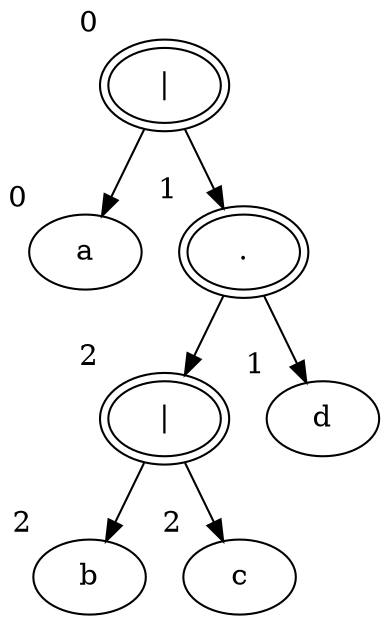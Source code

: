 digraph {
  94119270199808[label="|" xlabel="0" peripheries="2"]
  94119270199760[label="a" xlabel="0" peripheries="1"]
  94119270199808  ->  94119270199760
  94119270200256[label="." xlabel="1" peripheries="2"]
  94119270199808  ->  94119270200256
  94119270199712[label="|" xlabel="2" peripheries="2"]
  94119270200256  ->  94119270199712
  94119270200336[label="d" xlabel="1" peripheries="1"]
  94119270200256  ->  94119270200336
  94119270199888[label="b" xlabel="2" peripheries="1"]
  94119270199712  ->  94119270199888
  94119270200176[label="c" xlabel="2" peripheries="1"]
  94119270199712  ->  94119270200176
}
